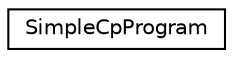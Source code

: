 digraph "Graphical Class Hierarchy"
{
 // LATEX_PDF_SIZE
  edge [fontname="Helvetica",fontsize="10",labelfontname="Helvetica",labelfontsize="10"];
  node [fontname="Helvetica",fontsize="10",shape=record];
  rankdir="LR";
  Node0 [label="SimpleCpProgram",height=0.2,width=0.4,color="black", fillcolor="white", style="filled",URL="$classSimpleCpProgram.html",tooltip="This is a simple CP program."];
}
